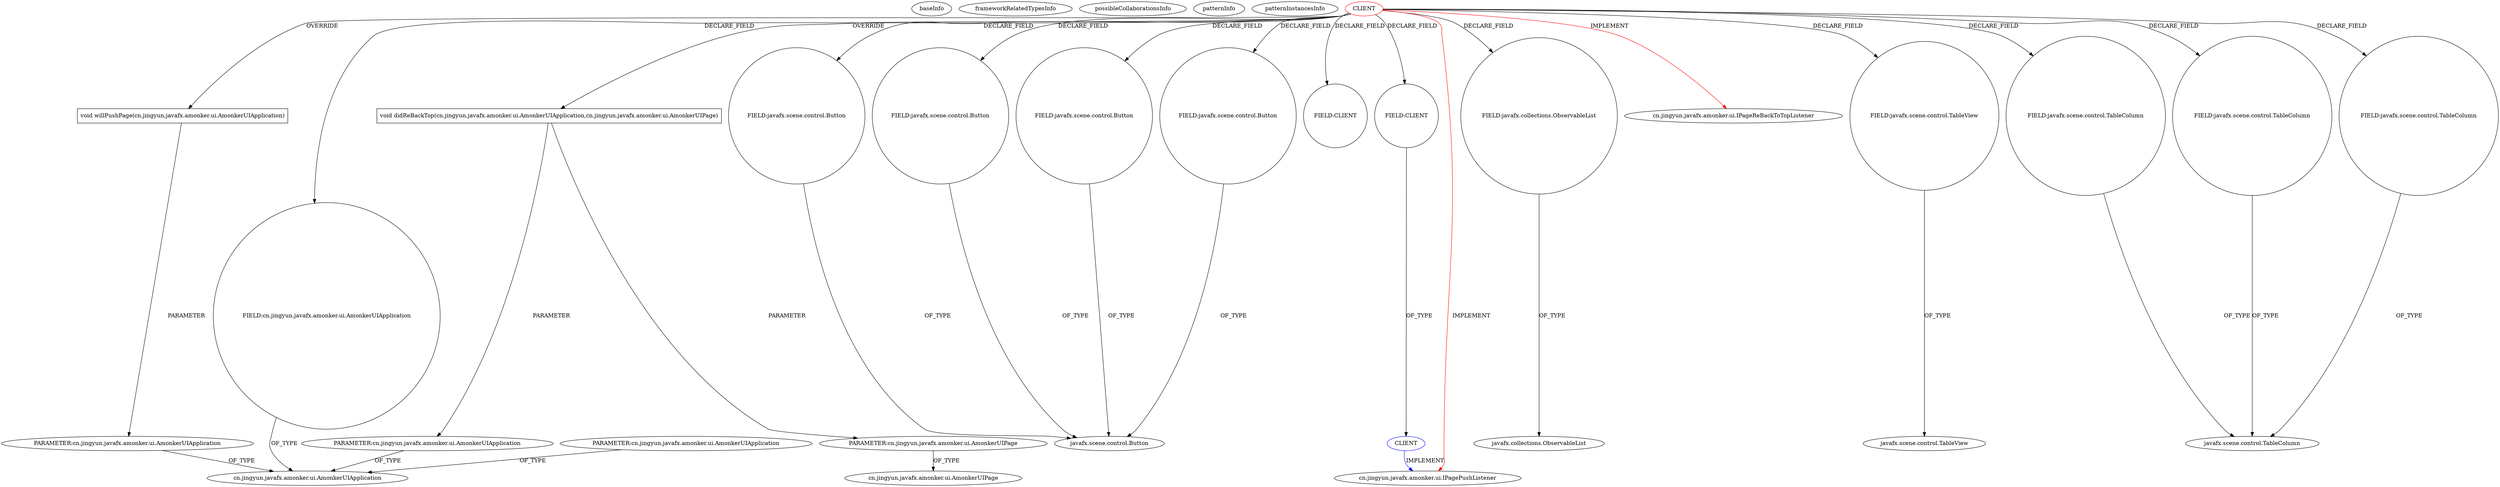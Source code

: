 digraph {
baseInfo[graphId=2781,category="pattern",isAnonymous=false,possibleRelation=true]
frameworkRelatedTypesInfo[0="cn.jingyun.javafx.amonker.ui.IPagePushListener",1="cn.jingyun.javafx.amonker.ui.IPageReBackToTopListener"]
possibleCollaborationsInfo[0="2781~FIELD_TYPE_DECLARATION-~cn.jingyun.javafx.amonker.ui.IPagePushListener cn.jingyun.javafx.amonker.ui.IPageReBackToTopListener ~cn.jingyun.javafx.amonker.ui.IPagePushListener ~false~false"]
patternInfo[frequency=2.0,patternRootClient=0]
patternInstancesInfo[0="amonker-Trans~/amonker-Trans/Trans-master/src/cn/jingyun/trans/FFmpegArgumentsManagerPane.java~FFmpegArgumentsManagerPane~1846",1="amonker-Trans~/amonker-Trans/Trans-master/src/cn/jingyun/trans/MainPane.java~MainPane~1847"]
57[label="PARAMETER:cn.jingyun.javafx.amonker.ui.AmonkerUIApplication",vertexType="PARAMETER_DECLARATION",isFrameworkType=false]
7[label="cn.jingyun.javafx.amonker.ui.AmonkerUIApplication",vertexType="FRAMEWORK_CLASS_TYPE",isFrameworkType=false]
63[label="PARAMETER:cn.jingyun.javafx.amonker.ui.AmonkerUIApplication",vertexType="PARAMETER_DECLARATION",isFrameworkType=false]
92[label="PARAMETER:cn.jingyun.javafx.amonker.ui.AmonkerUIApplication",vertexType="PARAMETER_DECLARATION",isFrameworkType=false]
62[label="void didReBackTop(cn.jingyun.javafx.amonker.ui.AmonkerUIApplication,cn.jingyun.javafx.amonker.ui.AmonkerUIPage)",vertexType="OVERRIDING_METHOD_DECLARATION",isFrameworkType=false,shape=box]
0[label="CLIENT",vertexType="ROOT_CLIENT_CLASS_DECLARATION",isFrameworkType=false,color=red]
12[label="FIELD:javafx.scene.control.Button",vertexType="FIELD_DECLARATION",isFrameworkType=false,shape=circle]
20[label="FIELD:javafx.scene.control.Button",vertexType="FIELD_DECLARATION",isFrameworkType=false,shape=circle]
14[label="FIELD:javafx.scene.control.Button",vertexType="FIELD_DECLARATION",isFrameworkType=false,shape=circle]
18[label="FIELD:javafx.scene.control.Button",vertexType="FIELD_DECLARATION",isFrameworkType=false,shape=circle]
39[label="FIELD:CLIENT",vertexType="FIELD_DECLARATION",isFrameworkType=false,shape=circle]
34[label="FIELD:CLIENT",vertexType="FIELD_DECLARATION",isFrameworkType=false,shape=circle]
32[label="FIELD:javafx.collections.ObservableList",vertexType="FIELD_DECLARATION",isFrameworkType=false,shape=circle]
33[label="javafx.collections.ObservableList",vertexType="FRAMEWORK_INTERFACE_TYPE",isFrameworkType=false]
9[label="javafx.scene.control.Button",vertexType="FRAMEWORK_CLASS_TYPE",isFrameworkType=false]
3[label="cn.jingyun.javafx.amonker.ui.IPageReBackToTopListener",vertexType="FRAMEWORK_INTERFACE_TYPE",isFrameworkType=false]
35[label="CLIENT",vertexType="REFERENCE_CLIENT_CLASS_DECLARATION",isFrameworkType=false,color=blue]
56[label="void willPushPage(cn.jingyun.javafx.amonker.ui.AmonkerUIApplication)",vertexType="OVERRIDING_METHOD_DECLARATION",isFrameworkType=false,shape=box]
6[label="FIELD:cn.jingyun.javafx.amonker.ui.AmonkerUIApplication",vertexType="FIELD_DECLARATION",isFrameworkType=false,shape=circle]
44[label="FIELD:javafx.scene.control.TableView",vertexType="FIELD_DECLARATION",isFrameworkType=false,shape=circle]
45[label="javafx.scene.control.TableView",vertexType="FRAMEWORK_CLASS_TYPE",isFrameworkType=false]
65[label="PARAMETER:cn.jingyun.javafx.amonker.ui.AmonkerUIPage",vertexType="PARAMETER_DECLARATION",isFrameworkType=false]
66[label="cn.jingyun.javafx.amonker.ui.AmonkerUIPage",vertexType="FRAMEWORK_CLASS_TYPE",isFrameworkType=false]
52[label="FIELD:javafx.scene.control.TableColumn",vertexType="FIELD_DECLARATION",isFrameworkType=false,shape=circle]
48[label="FIELD:javafx.scene.control.TableColumn",vertexType="FIELD_DECLARATION",isFrameworkType=false,shape=circle]
46[label="FIELD:javafx.scene.control.TableColumn",vertexType="FIELD_DECLARATION",isFrameworkType=false,shape=circle]
2[label="cn.jingyun.javafx.amonker.ui.IPagePushListener",vertexType="FRAMEWORK_INTERFACE_TYPE",isFrameworkType=false]
47[label="javafx.scene.control.TableColumn",vertexType="FRAMEWORK_CLASS_TYPE",isFrameworkType=false]
62->63[label="PARAMETER"]
0->62[label="OVERRIDE"]
20->9[label="OF_TYPE"]
56->57[label="PARAMETER"]
6->7[label="OF_TYPE"]
0->52[label="DECLARE_FIELD"]
35->2[label="IMPLEMENT",color=blue]
62->65[label="PARAMETER"]
0->18[label="DECLARE_FIELD"]
0->12[label="DECLARE_FIELD"]
14->9[label="OF_TYPE"]
63->7[label="OF_TYPE"]
92->7[label="OF_TYPE"]
0->2[label="IMPLEMENT",color=red]
0->46[label="DECLARE_FIELD"]
0->48[label="DECLARE_FIELD"]
18->9[label="OF_TYPE"]
44->45[label="OF_TYPE"]
0->20[label="DECLARE_FIELD"]
0->39[label="DECLARE_FIELD"]
32->33[label="OF_TYPE"]
0->3[label="IMPLEMENT",color=red]
12->9[label="OF_TYPE"]
48->47[label="OF_TYPE"]
0->14[label="DECLARE_FIELD"]
46->47[label="OF_TYPE"]
34->35[label="OF_TYPE"]
52->47[label="OF_TYPE"]
0->34[label="DECLARE_FIELD"]
0->6[label="DECLARE_FIELD"]
0->56[label="OVERRIDE"]
0->44[label="DECLARE_FIELD"]
0->32[label="DECLARE_FIELD"]
65->66[label="OF_TYPE"]
57->7[label="OF_TYPE"]
}

